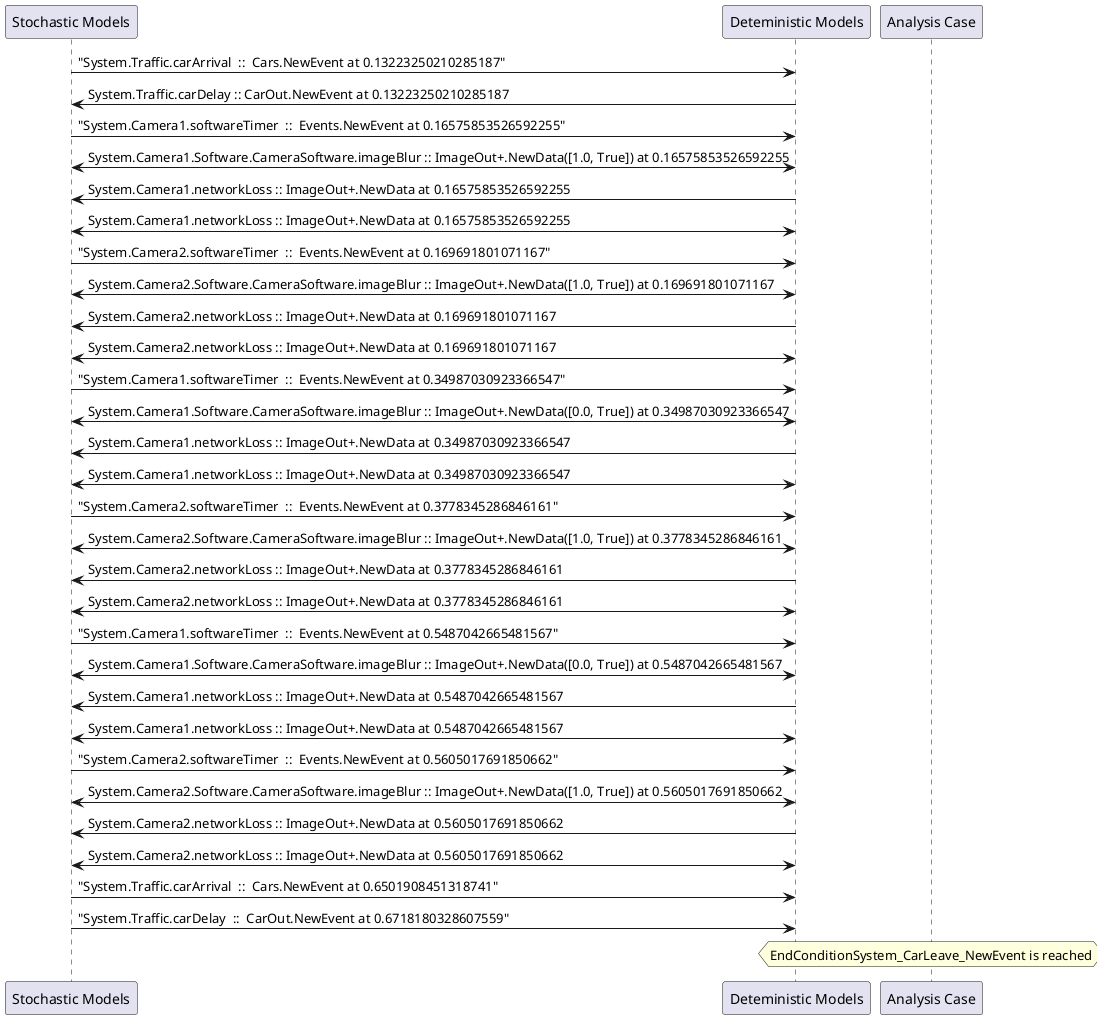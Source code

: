 
	@startuml
	participant "Stochastic Models" as stochmodel
	participant "Deteministic Models" as detmodel
	participant "Analysis Case" as analysis
	{41564_stop} stochmodel -> detmodel : "System.Traffic.carArrival  ::  Cars.NewEvent at 0.13223250210285187"
{41573_start} detmodel -> stochmodel : System.Traffic.carDelay :: CarOut.NewEvent at 0.13223250210285187
{41532_stop} stochmodel -> detmodel : "System.Camera1.softwareTimer  ::  Events.NewEvent at 0.16575853526592255"
detmodel <-> stochmodel : System.Camera1.Software.CameraSoftware.imageBlur :: ImageOut+.NewData([1.0, True]) at 0.16575853526592255
detmodel -> stochmodel : System.Camera1.networkLoss :: ImageOut+.NewData at 0.16575853526592255
detmodel <-> stochmodel : System.Camera1.networkLoss :: ImageOut+.NewData at 0.16575853526592255
{41548_stop} stochmodel -> detmodel : "System.Camera2.softwareTimer  ::  Events.NewEvent at 0.169691801071167"
detmodel <-> stochmodel : System.Camera2.Software.CameraSoftware.imageBlur :: ImageOut+.NewData([1.0, True]) at 0.169691801071167
detmodel -> stochmodel : System.Camera2.networkLoss :: ImageOut+.NewData at 0.169691801071167
detmodel <-> stochmodel : System.Camera2.networkLoss :: ImageOut+.NewData at 0.169691801071167
{41533_stop} stochmodel -> detmodel : "System.Camera1.softwareTimer  ::  Events.NewEvent at 0.34987030923366547"
detmodel <-> stochmodel : System.Camera1.Software.CameraSoftware.imageBlur :: ImageOut+.NewData([0.0, True]) at 0.34987030923366547
detmodel -> stochmodel : System.Camera1.networkLoss :: ImageOut+.NewData at 0.34987030923366547
detmodel <-> stochmodel : System.Camera1.networkLoss :: ImageOut+.NewData at 0.34987030923366547
{41549_stop} stochmodel -> detmodel : "System.Camera2.softwareTimer  ::  Events.NewEvent at 0.3778345286846161"
detmodel <-> stochmodel : System.Camera2.Software.CameraSoftware.imageBlur :: ImageOut+.NewData([1.0, True]) at 0.3778345286846161
detmodel -> stochmodel : System.Camera2.networkLoss :: ImageOut+.NewData at 0.3778345286846161
detmodel <-> stochmodel : System.Camera2.networkLoss :: ImageOut+.NewData at 0.3778345286846161
{41534_stop} stochmodel -> detmodel : "System.Camera1.softwareTimer  ::  Events.NewEvent at 0.5487042665481567"
detmodel <-> stochmodel : System.Camera1.Software.CameraSoftware.imageBlur :: ImageOut+.NewData([0.0, True]) at 0.5487042665481567
detmodel -> stochmodel : System.Camera1.networkLoss :: ImageOut+.NewData at 0.5487042665481567
detmodel <-> stochmodel : System.Camera1.networkLoss :: ImageOut+.NewData at 0.5487042665481567
{41550_stop} stochmodel -> detmodel : "System.Camera2.softwareTimer  ::  Events.NewEvent at 0.5605017691850662"
detmodel <-> stochmodel : System.Camera2.Software.CameraSoftware.imageBlur :: ImageOut+.NewData([1.0, True]) at 0.5605017691850662
detmodel -> stochmodel : System.Camera2.networkLoss :: ImageOut+.NewData at 0.5605017691850662
detmodel <-> stochmodel : System.Camera2.networkLoss :: ImageOut+.NewData at 0.5605017691850662
{41565_stop} stochmodel -> detmodel : "System.Traffic.carArrival  ::  Cars.NewEvent at 0.6501908451318741"
{41573_stop} stochmodel -> detmodel : "System.Traffic.carDelay  ::  CarOut.NewEvent at 0.6718180328607559"
{41573_start} <-> {41573_stop} : delay
hnote over analysis 
EndConditionSystem_CarLeave_NewEvent is reached
endnote
@enduml